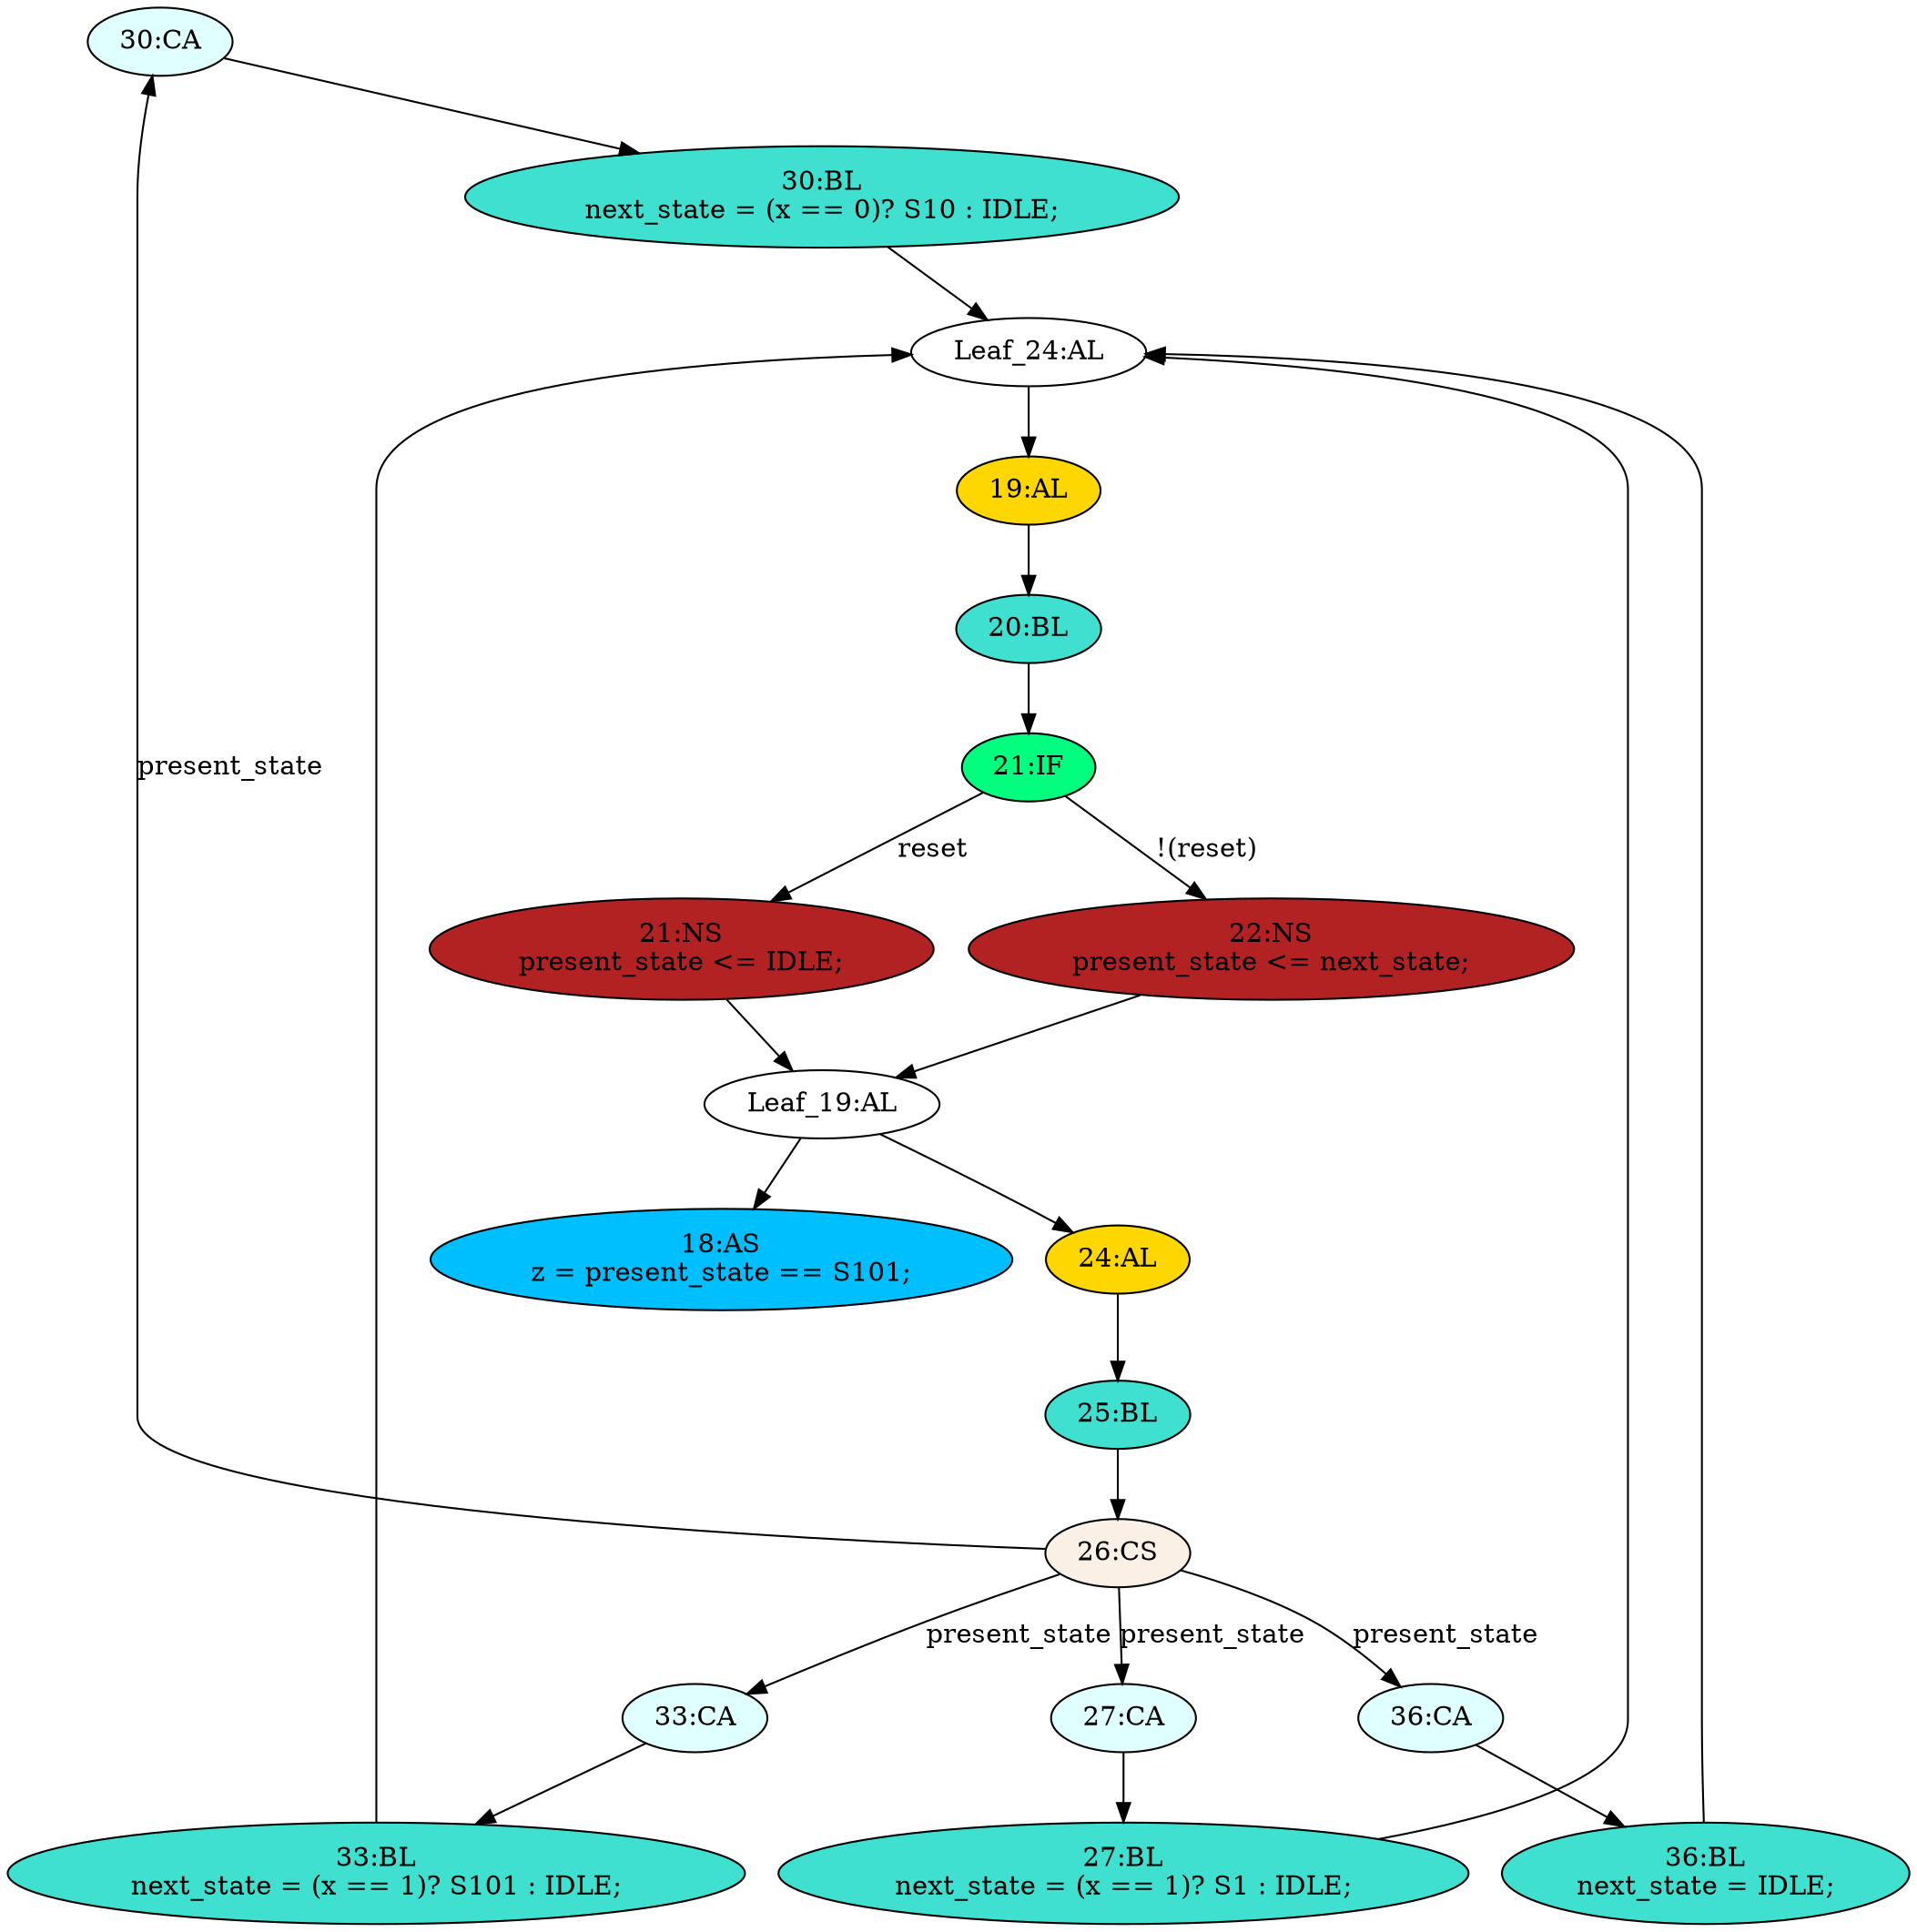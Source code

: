 strict digraph "compose( ,  )" {
	node [label="\N"];
	"30:CA"	[ast="<pyverilog.vparser.ast.Case object at 0x7f555e9a0d10>",
		fillcolor=lightcyan,
		label="30:CA",
		statements="[]",
		style=filled,
		typ=Case];
	"30:BL"	[ast="<pyverilog.vparser.ast.Block object at 0x7f555e598b10>",
		fillcolor=turquoise,
		label="30:BL
next_state = (x == 0)? S10 : IDLE;",
		statements="[<pyverilog.vparser.ast.BlockingSubstitution object at 0x7f555e5983d0>]",
		style=filled,
		typ=Block];
	"30:CA" -> "30:BL"	[cond="[]",
		lineno=None];
	"36:CA"	[ast="<pyverilog.vparser.ast.Case object at 0x7f555e598290>",
		fillcolor=lightcyan,
		label="36:CA",
		statements="[]",
		style=filled,
		typ=Case];
	"36:BL"	[ast="<pyverilog.vparser.ast.Block object at 0x7f555e5989d0>",
		fillcolor=turquoise,
		label="36:BL
next_state = IDLE;",
		statements="[<pyverilog.vparser.ast.BlockingSubstitution object at 0x7f555e598390>]",
		style=filled,
		typ=Block];
	"36:CA" -> "36:BL"	[cond="[]",
		lineno=None];
	"18:AS"	[ast="<pyverilog.vparser.ast.Assign object at 0x7f555e923210>",
		def_var="['z']",
		fillcolor=deepskyblue,
		label="18:AS
z = present_state == S101;",
		statements="[]",
		style=filled,
		typ=Assign,
		use_var="['present_state']"];
	"20:BL"	[ast="<pyverilog.vparser.ast.Block object at 0x7f555e8ce4d0>",
		fillcolor=turquoise,
		label="20:BL",
		statements="[]",
		style=filled,
		typ=Block];
	"21:IF"	[ast="<pyverilog.vparser.ast.IfStatement object at 0x7f555e93d610>",
		fillcolor=springgreen,
		label="21:IF",
		statements="[]",
		style=filled,
		typ=IfStatement];
	"20:BL" -> "21:IF"	[cond="[]",
		lineno=None];
	"Leaf_24:AL"	[def_var="['next_state']",
		label="Leaf_24:AL"];
	"30:BL" -> "Leaf_24:AL"	[cond="[]",
		lineno=None];
	"19:AL"	[ast="<pyverilog.vparser.ast.Always object at 0x7f555e8cecd0>",
		clk_sens=True,
		fillcolor=gold,
		label="19:AL",
		sens="['clk']",
		statements="[]",
		style=filled,
		typ=Always,
		use_var="['reset', 'next_state']"];
	"Leaf_24:AL" -> "19:AL";
	"27:BL"	[ast="<pyverilog.vparser.ast.Block object at 0x7f555e926350>",
		fillcolor=turquoise,
		label="27:BL
next_state = (x == 1)? S1 : IDLE;",
		statements="[<pyverilog.vparser.ast.BlockingSubstitution object at 0x7f555e9a0950>]",
		style=filled,
		typ=Block];
	"27:BL" -> "Leaf_24:AL"	[cond="[]",
		lineno=None];
	"27:CA"	[ast="<pyverilog.vparser.ast.Case object at 0x7f555e926d10>",
		fillcolor=lightcyan,
		label="27:CA",
		statements="[]",
		style=filled,
		typ=Case];
	"27:CA" -> "27:BL"	[cond="[]",
		lineno=None];
	"33:BL"	[ast="<pyverilog.vparser.ast.Block object at 0x7f555e598810>",
		fillcolor=turquoise,
		label="33:BL
next_state = (x == 1)? S101 : IDLE;",
		statements="[<pyverilog.vparser.ast.BlockingSubstitution object at 0x7f555e598d90>]",
		style=filled,
		typ=Block];
	"33:BL" -> "Leaf_24:AL"	[cond="[]",
		lineno=None];
	"33:CA"	[ast="<pyverilog.vparser.ast.Case object at 0x7f555e598c90>",
		fillcolor=lightcyan,
		label="33:CA",
		statements="[]",
		style=filled,
		typ=Case];
	"33:CA" -> "33:BL"	[cond="[]",
		lineno=None];
	"19:AL" -> "20:BL"	[cond="[]",
		lineno=None];
	"22:NS"	[ast="<pyverilog.vparser.ast.NonblockingSubstitution object at 0x7f555e926650>",
		fillcolor=firebrick,
		label="22:NS
present_state <= next_state;",
		statements="[<pyverilog.vparser.ast.NonblockingSubstitution object at 0x7f555e926650>]",
		style=filled,
		typ=NonblockingSubstitution];
	"21:IF" -> "22:NS"	[cond="['reset']",
		label="!(reset)",
		lineno=21];
	"21:NS"	[ast="<pyverilog.vparser.ast.NonblockingSubstitution object at 0x7f555e931250>",
		fillcolor=firebrick,
		label="21:NS
present_state <= IDLE;",
		statements="[<pyverilog.vparser.ast.NonblockingSubstitution object at 0x7f555e931250>]",
		style=filled,
		typ=NonblockingSubstitution];
	"21:IF" -> "21:NS"	[cond="['reset']",
		label=reset,
		lineno=21];
	"26:CS"	[ast="<pyverilog.vparser.ast.CaseStatement object at 0x7f555e598d50>",
		fillcolor=linen,
		label="26:CS",
		statements="[]",
		style=filled,
		typ=CaseStatement];
	"26:CS" -> "30:CA"	[cond="['present_state']",
		label=present_state,
		lineno=26];
	"26:CS" -> "36:CA"	[cond="['present_state']",
		label=present_state,
		lineno=26];
	"26:CS" -> "27:CA"	[cond="['present_state']",
		label=present_state,
		lineno=26];
	"26:CS" -> "33:CA"	[cond="['present_state']",
		label=present_state,
		lineno=26];
	"Leaf_19:AL"	[def_var="['present_state']",
		label="Leaf_19:AL"];
	"22:NS" -> "Leaf_19:AL"	[cond="[]",
		lineno=None];
	"Leaf_19:AL" -> "18:AS";
	"24:AL"	[ast="<pyverilog.vparser.ast.Always object at 0x7f555e926750>",
		clk_sens=False,
		fillcolor=gold,
		label="24:AL",
		sens="['x', 'IDLE']",
		statements="[]",
		style=filled,
		typ=Always,
		use_var="['x', 'IDLE', 'present_state']"];
	"Leaf_19:AL" -> "24:AL";
	"25:BL"	[ast="<pyverilog.vparser.ast.Block object at 0x7f555e926850>",
		fillcolor=turquoise,
		label="25:BL",
		statements="[]",
		style=filled,
		typ=Block];
	"24:AL" -> "25:BL"	[cond="[]",
		lineno=None];
	"25:BL" -> "26:CS"	[cond="[]",
		lineno=None];
	"36:BL" -> "Leaf_24:AL"	[cond="[]",
		lineno=None];
	"21:NS" -> "Leaf_19:AL"	[cond="[]",
		lineno=None];
}
